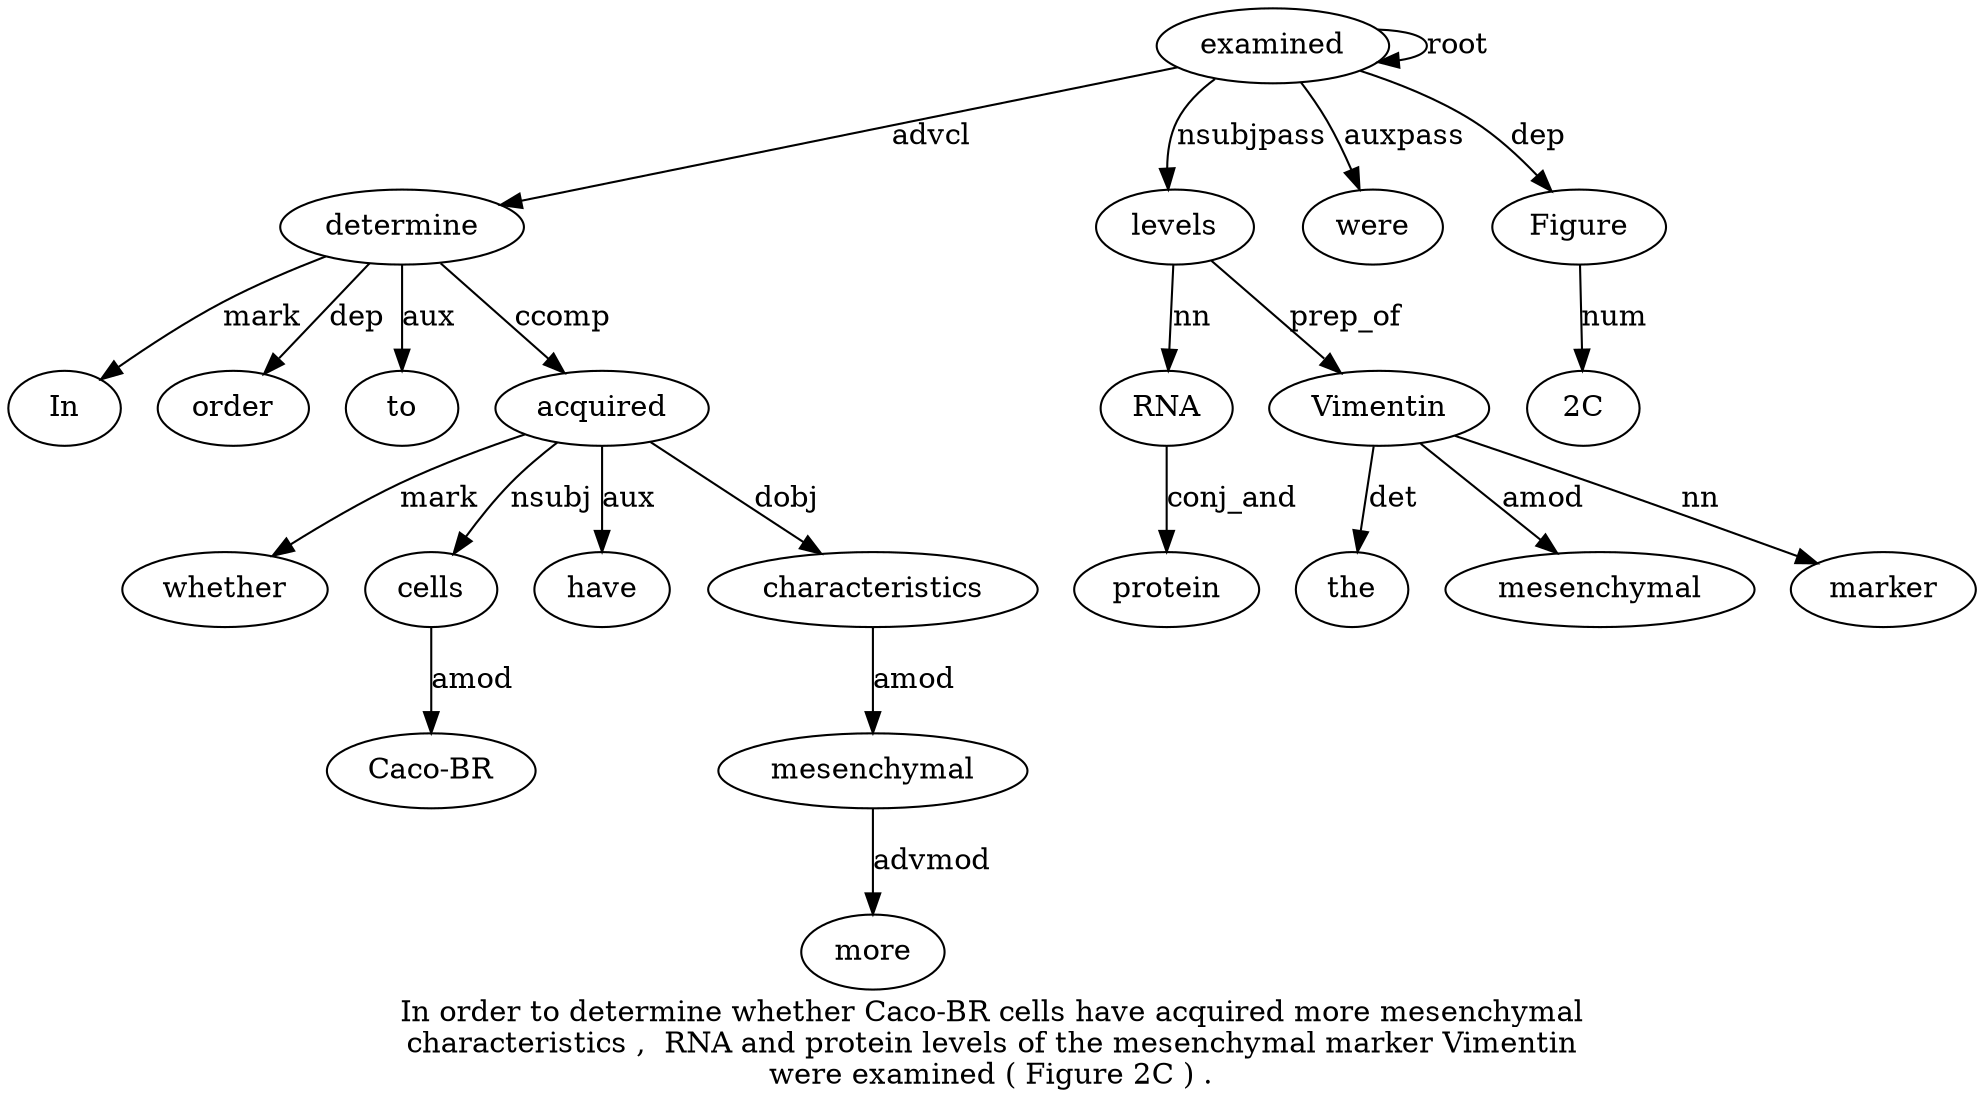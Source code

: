 digraph "In order to determine whether Caco-BR cells have acquired more mesenchymal characteristics ,  RNA and protein levels of the mesenchymal marker Vimentin were examined ( Figure 2C ) ." {
label="In order to determine whether Caco-BR cells have acquired more mesenchymal
characteristics ,  RNA and protein levels of the mesenchymal marker Vimentin
were examined ( Figure 2C ) .";
determine4 [style=filled, fillcolor=white, label=determine];
In1 [style=filled, fillcolor=white, label=In];
determine4 -> In1  [label=mark];
order2 [style=filled, fillcolor=white, label=order];
determine4 -> order2  [label=dep];
to3 [style=filled, fillcolor=white, label=to];
determine4 -> to3  [label=aux];
examined24 [style=filled, fillcolor=white, label=examined];
examined24 -> determine4  [label=advcl];
acquired9 [style=filled, fillcolor=white, label=acquired];
whether5 [style=filled, fillcolor=white, label=whether];
acquired9 -> whether5  [label=mark];
cells7 [style=filled, fillcolor=white, label=cells];
"Caco-BR6" [style=filled, fillcolor=white, label="Caco-BR"];
cells7 -> "Caco-BR6"  [label=amod];
acquired9 -> cells7  [label=nsubj];
have8 [style=filled, fillcolor=white, label=have];
acquired9 -> have8  [label=aux];
determine4 -> acquired9  [label=ccomp];
mesenchymal11 [style=filled, fillcolor=white, label=mesenchymal];
more10 [style=filled, fillcolor=white, label=more];
mesenchymal11 -> more10  [label=advmod];
characteristics12 [style=filled, fillcolor=white, label=characteristics];
characteristics12 -> mesenchymal11  [label=amod];
acquired9 -> characteristics12  [label=dobj];
levels17 [style=filled, fillcolor=white, label=levels];
RNA14 [style=filled, fillcolor=white, label=RNA];
levels17 -> RNA14  [label=nn];
protein16 [style=filled, fillcolor=white, label=protein];
RNA14 -> protein16  [label=conj_and];
examined24 -> levels17  [label=nsubjpass];
Vimentin22 [style=filled, fillcolor=white, label=Vimentin];
the19 [style=filled, fillcolor=white, label=the];
Vimentin22 -> the19  [label=det];
mesenchymal20 [style=filled, fillcolor=white, label=mesenchymal];
Vimentin22 -> mesenchymal20  [label=amod];
marker21 [style=filled, fillcolor=white, label=marker];
Vimentin22 -> marker21  [label=nn];
levels17 -> Vimentin22  [label=prep_of];
were23 [style=filled, fillcolor=white, label=were];
examined24 -> were23  [label=auxpass];
examined24 -> examined24  [label=root];
Figure26 [style=filled, fillcolor=white, label=Figure];
examined24 -> Figure26  [label=dep];
"2C27" [style=filled, fillcolor=white, label="2C"];
Figure26 -> "2C27"  [label=num];
}
